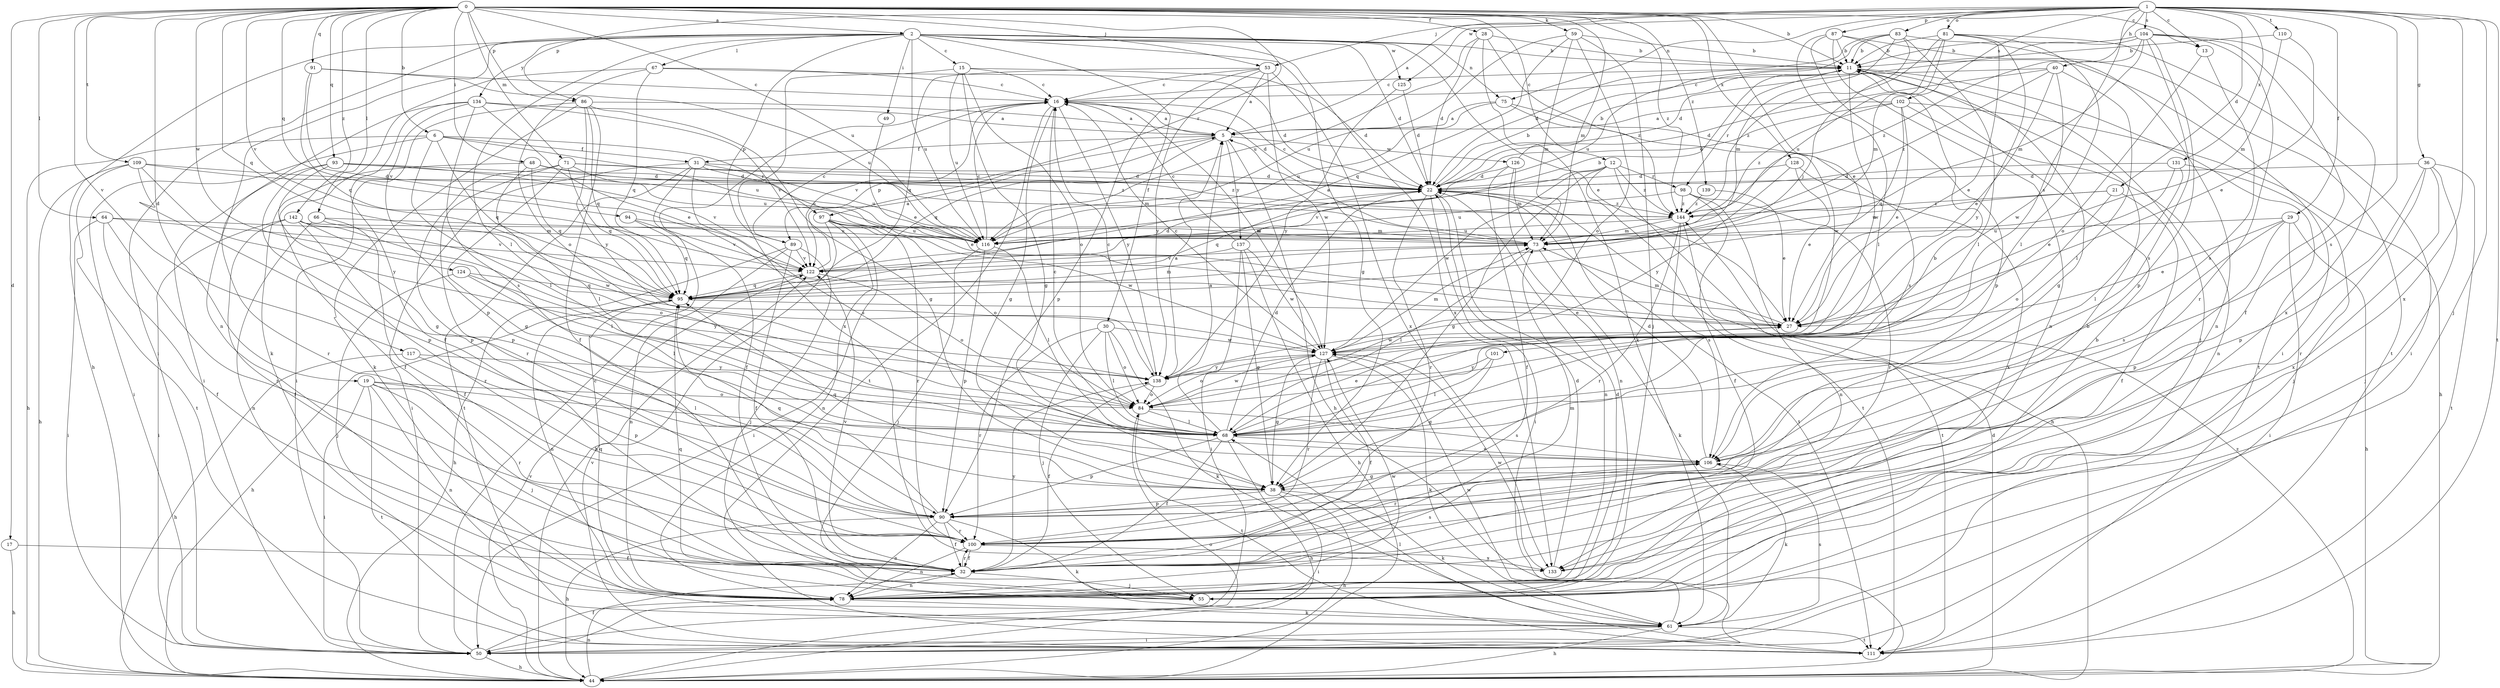strict digraph  {
0;
1;
2;
5;
6;
11;
12;
13;
15;
16;
17;
19;
21;
22;
27;
28;
29;
30;
31;
32;
36;
38;
40;
44;
48;
49;
50;
53;
55;
59;
61;
64;
66;
67;
68;
71;
73;
75;
78;
81;
83;
84;
86;
87;
89;
90;
91;
93;
94;
95;
97;
98;
100;
101;
102;
104;
106;
109;
110;
111;
116;
117;
122;
124;
125;
126;
127;
128;
131;
133;
134;
137;
138;
139;
142;
144;
0 -> 2  [label=a];
0 -> 6  [label=b];
0 -> 11  [label=b];
0 -> 12  [label=c];
0 -> 13  [label=c];
0 -> 17  [label=d];
0 -> 19  [label=d];
0 -> 27  [label=e];
0 -> 28  [label=f];
0 -> 48  [label=i];
0 -> 53  [label=j];
0 -> 59  [label=k];
0 -> 64  [label=l];
0 -> 66  [label=l];
0 -> 71  [label=m];
0 -> 73  [label=m];
0 -> 86  [label=p];
0 -> 91  [label=q];
0 -> 93  [label=q];
0 -> 94  [label=q];
0 -> 95  [label=q];
0 -> 97  [label=r];
0 -> 109  [label=t];
0 -> 116  [label=u];
0 -> 117  [label=v];
0 -> 122  [label=v];
0 -> 124  [label=w];
0 -> 128  [label=x];
0 -> 139  [label=z];
0 -> 142  [label=z];
0 -> 144  [label=z];
1 -> 5  [label=a];
1 -> 13  [label=c];
1 -> 21  [label=d];
1 -> 29  [label=f];
1 -> 36  [label=g];
1 -> 40  [label=h];
1 -> 53  [label=j];
1 -> 55  [label=j];
1 -> 75  [label=n];
1 -> 81  [label=o];
1 -> 83  [label=o];
1 -> 86  [label=p];
1 -> 87  [label=p];
1 -> 101  [label=s];
1 -> 102  [label=s];
1 -> 104  [label=s];
1 -> 106  [label=s];
1 -> 110  [label=t];
1 -> 111  [label=t];
1 -> 125  [label=w];
1 -> 131  [label=x];
1 -> 133  [label=x];
2 -> 11  [label=b];
2 -> 15  [label=c];
2 -> 22  [label=d];
2 -> 27  [label=e];
2 -> 30  [label=f];
2 -> 38  [label=g];
2 -> 44  [label=h];
2 -> 49  [label=i];
2 -> 50  [label=i];
2 -> 67  [label=l];
2 -> 68  [label=l];
2 -> 75  [label=n];
2 -> 78  [label=n];
2 -> 89  [label=p];
2 -> 116  [label=u];
2 -> 125  [label=w];
2 -> 133  [label=x];
2 -> 134  [label=y];
5 -> 31  [label=f];
5 -> 44  [label=h];
5 -> 89  [label=p];
5 -> 95  [label=q];
5 -> 126  [label=w];
5 -> 137  [label=y];
6 -> 31  [label=f];
6 -> 44  [label=h];
6 -> 50  [label=i];
6 -> 68  [label=l];
6 -> 95  [label=q];
6 -> 97  [label=r];
6 -> 116  [label=u];
11 -> 16  [label=c];
11 -> 38  [label=g];
11 -> 55  [label=j];
11 -> 98  [label=r];
11 -> 111  [label=t];
11 -> 127  [label=w];
12 -> 38  [label=g];
12 -> 44  [label=h];
12 -> 98  [label=r];
12 -> 111  [label=t];
12 -> 122  [label=v];
12 -> 127  [label=w];
12 -> 144  [label=z];
13 -> 84  [label=o];
13 -> 106  [label=s];
15 -> 16  [label=c];
15 -> 22  [label=d];
15 -> 38  [label=g];
15 -> 84  [label=o];
15 -> 116  [label=u];
15 -> 133  [label=x];
16 -> 5  [label=a];
16 -> 22  [label=d];
16 -> 38  [label=g];
16 -> 111  [label=t];
16 -> 122  [label=v];
16 -> 127  [label=w];
16 -> 138  [label=y];
17 -> 32  [label=f];
17 -> 44  [label=h];
19 -> 50  [label=i];
19 -> 55  [label=j];
19 -> 68  [label=l];
19 -> 78  [label=n];
19 -> 84  [label=o];
19 -> 100  [label=r];
19 -> 111  [label=t];
21 -> 32  [label=f];
21 -> 84  [label=o];
21 -> 116  [label=u];
21 -> 144  [label=z];
22 -> 11  [label=b];
22 -> 16  [label=c];
22 -> 50  [label=i];
22 -> 78  [label=n];
22 -> 95  [label=q];
22 -> 100  [label=r];
22 -> 111  [label=t];
22 -> 144  [label=z];
27 -> 73  [label=m];
27 -> 127  [label=w];
28 -> 11  [label=b];
28 -> 22  [label=d];
28 -> 61  [label=k];
28 -> 116  [label=u];
28 -> 144  [label=z];
29 -> 27  [label=e];
29 -> 44  [label=h];
29 -> 50  [label=i];
29 -> 90  [label=p];
29 -> 106  [label=s];
29 -> 116  [label=u];
30 -> 55  [label=j];
30 -> 61  [label=k];
30 -> 68  [label=l];
30 -> 84  [label=o];
30 -> 100  [label=r];
30 -> 127  [label=w];
31 -> 22  [label=d];
31 -> 27  [label=e];
31 -> 32  [label=f];
31 -> 50  [label=i];
31 -> 106  [label=s];
31 -> 111  [label=t];
31 -> 116  [label=u];
32 -> 11  [label=b];
32 -> 55  [label=j];
32 -> 73  [label=m];
32 -> 78  [label=n];
32 -> 100  [label=r];
32 -> 106  [label=s];
32 -> 122  [label=v];
32 -> 138  [label=y];
36 -> 22  [label=d];
36 -> 55  [label=j];
36 -> 90  [label=p];
36 -> 100  [label=r];
36 -> 111  [label=t];
36 -> 133  [label=x];
38 -> 44  [label=h];
38 -> 50  [label=i];
38 -> 61  [label=k];
38 -> 90  [label=p];
38 -> 95  [label=q];
40 -> 16  [label=c];
40 -> 22  [label=d];
40 -> 27  [label=e];
40 -> 68  [label=l];
40 -> 127  [label=w];
40 -> 144  [label=z];
44 -> 22  [label=d];
44 -> 78  [label=n];
44 -> 84  [label=o];
44 -> 122  [label=v];
44 -> 144  [label=z];
48 -> 22  [label=d];
48 -> 32  [label=f];
48 -> 68  [label=l];
48 -> 95  [label=q];
48 -> 144  [label=z];
49 -> 27  [label=e];
50 -> 16  [label=c];
50 -> 32  [label=f];
50 -> 44  [label=h];
53 -> 5  [label=a];
53 -> 16  [label=c];
53 -> 90  [label=p];
53 -> 95  [label=q];
53 -> 127  [label=w];
53 -> 133  [label=x];
53 -> 138  [label=y];
55 -> 22  [label=d];
55 -> 95  [label=q];
59 -> 11  [label=b];
59 -> 55  [label=j];
59 -> 73  [label=m];
59 -> 84  [label=o];
59 -> 95  [label=q];
59 -> 116  [label=u];
61 -> 44  [label=h];
61 -> 50  [label=i];
61 -> 106  [label=s];
61 -> 111  [label=t];
61 -> 127  [label=w];
64 -> 32  [label=f];
64 -> 50  [label=i];
64 -> 73  [label=m];
64 -> 100  [label=r];
64 -> 122  [label=v];
66 -> 32  [label=f];
66 -> 78  [label=n];
66 -> 116  [label=u];
66 -> 127  [label=w];
67 -> 16  [label=c];
67 -> 22  [label=d];
67 -> 61  [label=k];
67 -> 84  [label=o];
67 -> 95  [label=q];
68 -> 5  [label=a];
68 -> 11  [label=b];
68 -> 16  [label=c];
68 -> 22  [label=d];
68 -> 27  [label=e];
68 -> 32  [label=f];
68 -> 44  [label=h];
68 -> 90  [label=p];
68 -> 106  [label=s];
71 -> 22  [label=d];
71 -> 38  [label=g];
71 -> 90  [label=p];
71 -> 95  [label=q];
71 -> 100  [label=r];
71 -> 116  [label=u];
71 -> 144  [label=z];
73 -> 5  [label=a];
73 -> 61  [label=k];
73 -> 68  [label=l];
73 -> 122  [label=v];
75 -> 5  [label=a];
75 -> 106  [label=s];
75 -> 116  [label=u];
75 -> 127  [label=w];
78 -> 11  [label=b];
78 -> 61  [label=k];
78 -> 95  [label=q];
78 -> 127  [label=w];
81 -> 11  [label=b];
81 -> 27  [label=e];
81 -> 50  [label=i];
81 -> 68  [label=l];
81 -> 73  [label=m];
81 -> 116  [label=u];
81 -> 138  [label=y];
81 -> 144  [label=z];
83 -> 11  [label=b];
83 -> 22  [label=d];
83 -> 68  [label=l];
83 -> 73  [label=m];
83 -> 78  [label=n];
83 -> 95  [label=j];
83 -> 116  [label=u];
84 -> 68  [label=l];
84 -> 106  [label=s];
84 -> 111  [label=t];
84 -> 127  [label=w];
86 -> 5  [label=a];
86 -> 32  [label=f];
86 -> 38  [label=g];
86 -> 50  [label=i];
86 -> 61  [label=k];
86 -> 95  [label=q];
86 -> 138  [label=y];
87 -> 11  [label=b];
87 -> 50  [label=i];
87 -> 68  [label=l];
87 -> 78  [label=n];
87 -> 90  [label=p];
87 -> 111  [label=t];
89 -> 16  [label=c];
89 -> 32  [label=f];
89 -> 44  [label=h];
89 -> 55  [label=j];
89 -> 78  [label=n];
89 -> 122  [label=v];
90 -> 32  [label=f];
90 -> 44  [label=h];
90 -> 61  [label=k];
90 -> 78  [label=n];
90 -> 95  [label=q];
90 -> 100  [label=r];
91 -> 16  [label=c];
91 -> 95  [label=q];
91 -> 116  [label=u];
91 -> 122  [label=v];
93 -> 22  [label=d];
93 -> 38  [label=g];
93 -> 90  [label=p];
93 -> 100  [label=r];
93 -> 116  [label=u];
93 -> 122  [label=v];
94 -> 73  [label=m];
94 -> 95  [label=q];
94 -> 122  [label=v];
95 -> 27  [label=e];
95 -> 44  [label=h];
95 -> 73  [label=m];
95 -> 78  [label=n];
97 -> 44  [label=h];
97 -> 50  [label=i];
97 -> 78  [label=n];
97 -> 84  [label=o];
97 -> 100  [label=r];
97 -> 116  [label=u];
97 -> 127  [label=w];
98 -> 32  [label=f];
98 -> 78  [label=n];
98 -> 100  [label=r];
98 -> 116  [label=u];
98 -> 144  [label=z];
100 -> 32  [label=f];
100 -> 78  [label=n];
100 -> 133  [label=x];
101 -> 38  [label=g];
101 -> 68  [label=l];
101 -> 138  [label=y];
102 -> 5  [label=a];
102 -> 22  [label=d];
102 -> 27  [label=e];
102 -> 44  [label=h];
102 -> 78  [label=n];
102 -> 95  [label=q];
102 -> 144  [label=z];
104 -> 11  [label=b];
104 -> 22  [label=d];
104 -> 32  [label=f];
104 -> 73  [label=m];
104 -> 90  [label=p];
104 -> 100  [label=r];
104 -> 106  [label=s];
104 -> 133  [label=x];
104 -> 144  [label=z];
106 -> 22  [label=d];
106 -> 38  [label=g];
106 -> 61  [label=k];
106 -> 100  [label=r];
109 -> 22  [label=d];
109 -> 44  [label=h];
109 -> 73  [label=m];
109 -> 90  [label=p];
109 -> 111  [label=t];
109 -> 138  [label=y];
110 -> 11  [label=b];
110 -> 27  [label=e];
110 -> 73  [label=m];
111 -> 68  [label=l];
111 -> 122  [label=v];
116 -> 16  [label=c];
116 -> 55  [label=j];
116 -> 68  [label=l];
116 -> 90  [label=p];
117 -> 44  [label=h];
117 -> 90  [label=p];
117 -> 138  [label=y];
122 -> 5  [label=a];
122 -> 22  [label=d];
122 -> 84  [label=o];
122 -> 95  [label=q];
124 -> 55  [label=j];
124 -> 68  [label=l];
124 -> 95  [label=q];
124 -> 138  [label=y];
125 -> 22  [label=d];
125 -> 138  [label=y];
126 -> 11  [label=b];
126 -> 22  [label=d];
126 -> 32  [label=f];
126 -> 73  [label=m];
126 -> 78  [label=n];
127 -> 16  [label=c];
127 -> 32  [label=f];
127 -> 38  [label=g];
127 -> 61  [label=k];
127 -> 73  [label=m];
127 -> 84  [label=o];
127 -> 100  [label=r];
127 -> 138  [label=y];
128 -> 22  [label=d];
128 -> 27  [label=e];
128 -> 133  [label=x];
128 -> 138  [label=y];
131 -> 22  [label=d];
131 -> 27  [label=e];
131 -> 55  [label=j];
131 -> 68  [label=l];
133 -> 22  [label=d];
133 -> 127  [label=w];
134 -> 5  [label=a];
134 -> 27  [label=e];
134 -> 32  [label=f];
134 -> 50  [label=i];
134 -> 90  [label=p];
134 -> 106  [label=s];
134 -> 122  [label=v];
137 -> 11  [label=b];
137 -> 16  [label=c];
137 -> 38  [label=g];
137 -> 44  [label=h];
137 -> 50  [label=i];
137 -> 122  [label=v];
137 -> 127  [label=w];
138 -> 5  [label=a];
138 -> 16  [label=c];
138 -> 32  [label=f];
138 -> 84  [label=o];
139 -> 27  [label=e];
139 -> 144  [label=z];
142 -> 32  [label=f];
142 -> 50  [label=i];
142 -> 68  [label=l];
142 -> 73  [label=m];
142 -> 84  [label=o];
142 -> 100  [label=r];
144 -> 73  [label=m];
144 -> 100  [label=r];
144 -> 106  [label=s];
144 -> 111  [label=t];
144 -> 116  [label=u];
}
